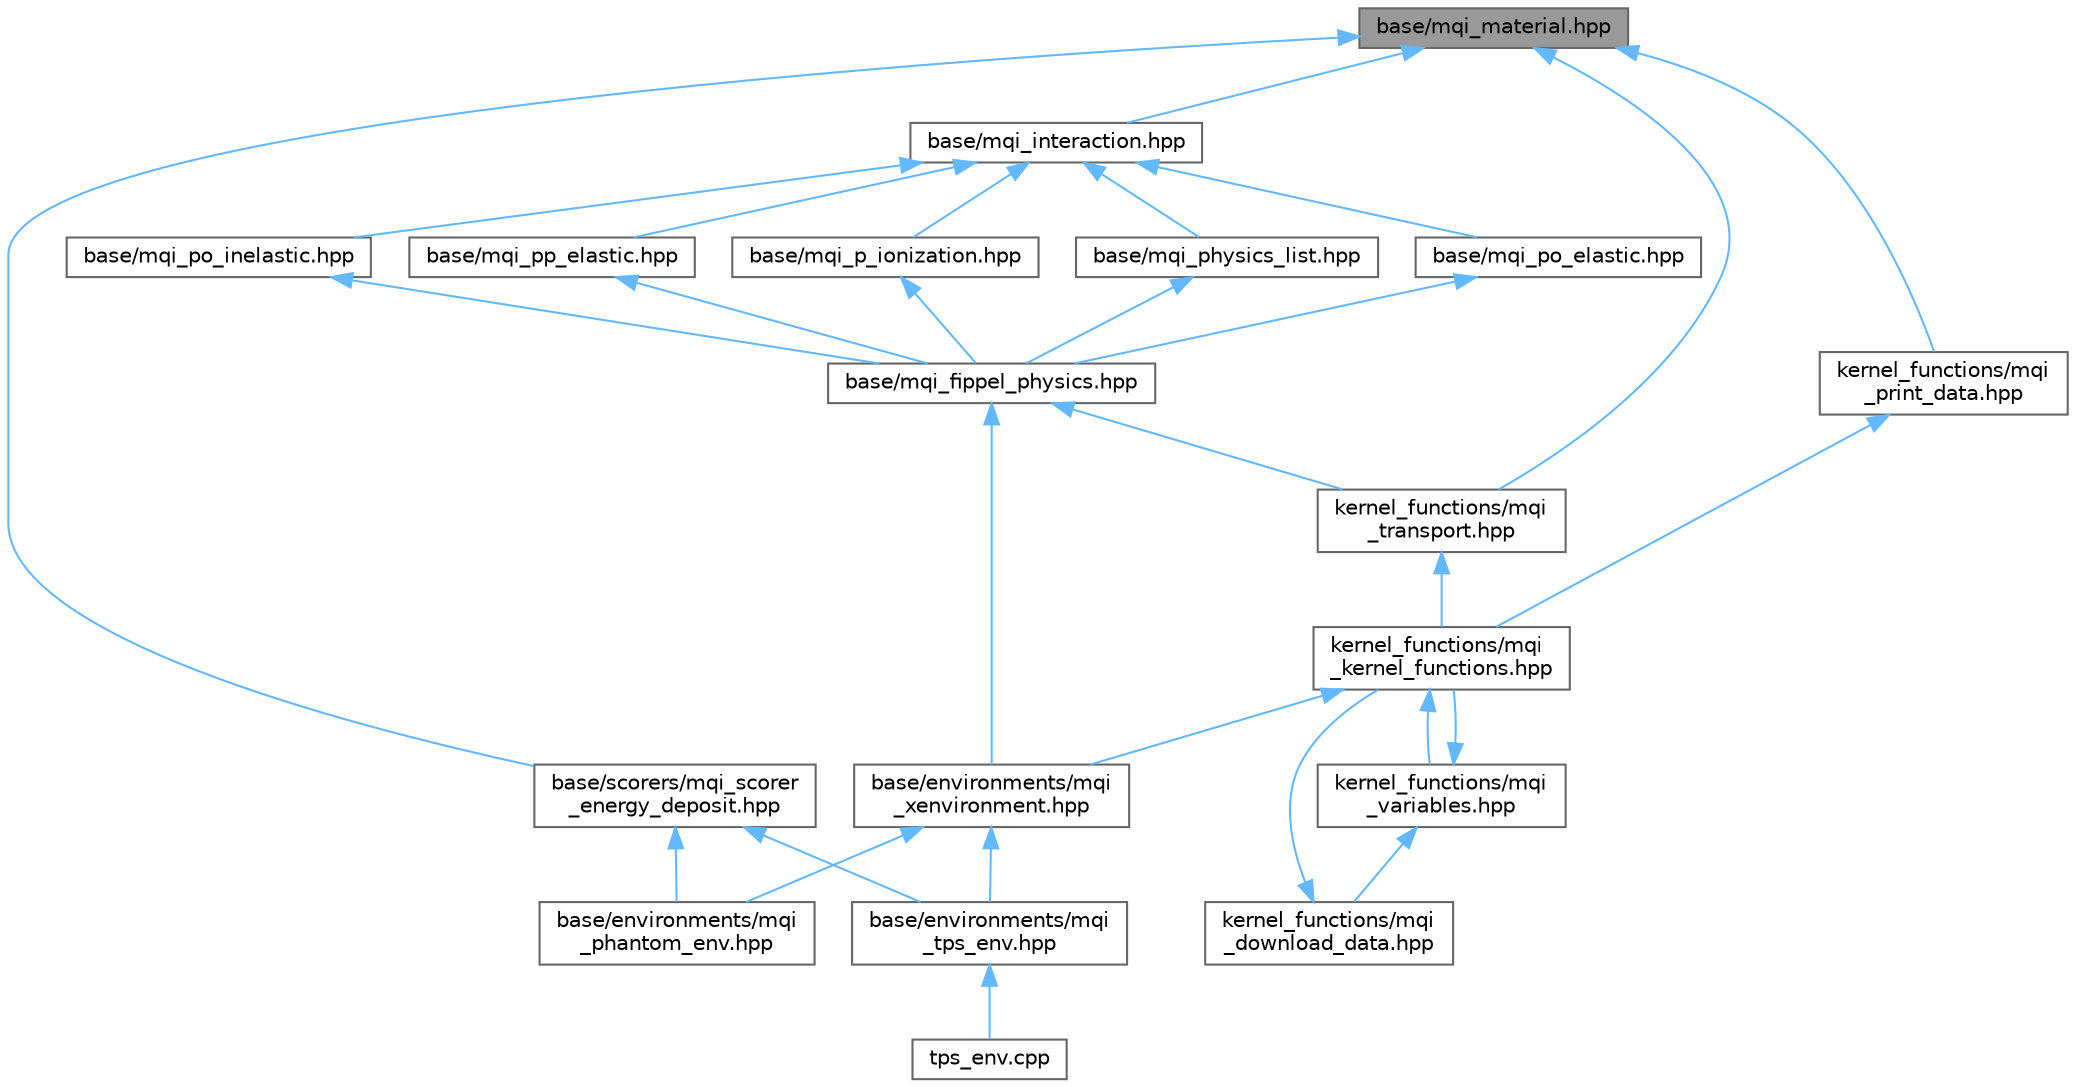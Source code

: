 digraph "base/mqi_material.hpp"
{
 // LATEX_PDF_SIZE
  bgcolor="transparent";
  edge [fontname=Helvetica,fontsize=10,labelfontname=Helvetica,labelfontsize=10];
  node [fontname=Helvetica,fontsize=10,shape=box,height=0.2,width=0.4];
  Node1 [id="Node000001",label="base/mqi_material.hpp",height=0.2,width=0.4,color="gray40", fillcolor="grey60", style="filled", fontcolor="black",tooltip="Includes the necessary headers for material definitions."];
  Node1 -> Node2 [id="edge1_Node000001_Node000002",dir="back",color="steelblue1",style="solid",tooltip=" "];
  Node2 [id="Node000002",label="base/mqi_interaction.hpp",height=0.2,width=0.4,color="grey40", fillcolor="white", style="filled",URL="$mqi__interaction_8hpp.html",tooltip="Defines the abstract base class for all physics interaction models."];
  Node2 -> Node3 [id="edge2_Node000002_Node000003",dir="back",color="steelblue1",style="solid",tooltip=" "];
  Node3 [id="Node000003",label="base/mqi_p_ionization.hpp",height=0.2,width=0.4,color="grey40", fillcolor="white", style="filled",URL="$mqi__p__ionization_8hpp.html",tooltip="Defines the proton ionization interaction model using tabulated data."];
  Node3 -> Node4 [id="edge3_Node000003_Node000004",dir="back",color="steelblue1",style="solid",tooltip=" "];
  Node4 [id="Node000004",label="base/mqi_fippel_physics.hpp",height=0.2,width=0.4,color="grey40", fillcolor="white", style="filled",URL="$mqi__fippel__physics_8hpp.html",tooltip="Implements a \"physics list\" for proton transport based on the Fippel model."];
  Node4 -> Node5 [id="edge4_Node000004_Node000005",dir="back",color="steelblue1",style="solid",tooltip=" "];
  Node5 [id="Node000005",label="base/environments/mqi\l_xenvironment.hpp",height=0.2,width=0.4,color="grey40", fillcolor="white", style="filled",URL="$mqi__xenvironment_8hpp.html",tooltip="This file defines the x_environment class, a virtual base class for creating Monte Carlo simulation e..."];
  Node5 -> Node6 [id="edge5_Node000005_Node000006",dir="back",color="steelblue1",style="solid",tooltip=" "];
  Node6 [id="Node000006",label="base/environments/mqi\l_phantom_env.hpp",height=0.2,width=0.4,color="grey40", fillcolor="white", style="filled",URL="$mqi__phantom__env_8hpp.html",tooltip=" "];
  Node5 -> Node7 [id="edge6_Node000005_Node000007",dir="back",color="steelblue1",style="solid",tooltip=" "];
  Node7 [id="Node000007",label="base/environments/mqi\l_tps_env.hpp",height=0.2,width=0.4,color="grey40", fillcolor="white", style="filled",URL="$mqi__tps__env_8hpp.html",tooltip=" "];
  Node7 -> Node8 [id="edge7_Node000007_Node000008",dir="back",color="steelblue1",style="solid",tooltip=" "];
  Node8 [id="Node000008",label="tps_env.cpp",height=0.2,width=0.4,color="grey40", fillcolor="white", style="filled",URL="$tps__env_8cpp.html",tooltip="Main entry point for running a Monte Carlo simulation using the Treatment Planning System (TPS) envir..."];
  Node4 -> Node9 [id="edge8_Node000004_Node000009",dir="back",color="steelblue1",style="solid",tooltip=" "];
  Node9 [id="Node000009",label="kernel_functions/mqi\l_transport.hpp",height=0.2,width=0.4,color="grey40", fillcolor="white", style="filled",URL="$mqi__transport_8hpp.html",tooltip=" "];
  Node9 -> Node10 [id="edge9_Node000009_Node000010",dir="back",color="steelblue1",style="solid",tooltip=" "];
  Node10 [id="Node000010",label="kernel_functions/mqi\l_kernel_functions.hpp",height=0.2,width=0.4,color="grey40", fillcolor="white", style="filled",URL="$mqi__kernel__functions_8hpp.html",tooltip="A convenience header that includes all CUDA kernel-related functions for the Moqui simulation engine."];
  Node10 -> Node5 [id="edge10_Node000010_Node000005",dir="back",color="steelblue1",style="solid",tooltip=" "];
  Node10 -> Node11 [id="edge11_Node000010_Node000011",dir="back",color="steelblue1",style="solid",tooltip=" "];
  Node11 [id="Node000011",label="kernel_functions/mqi\l_variables.hpp",height=0.2,width=0.4,color="grey40", fillcolor="white", style="filled",URL="$mqi__variables_8hpp.html",tooltip="Defines global variables for the Monte Carlo simulation."];
  Node11 -> Node12 [id="edge12_Node000011_Node000012",dir="back",color="steelblue1",style="solid",tooltip=" "];
  Node12 [id="Node000012",label="kernel_functions/mqi\l_download_data.hpp",height=0.2,width=0.4,color="grey40", fillcolor="white", style="filled",URL="$mqi__download__data_8hpp.html",tooltip=" "];
  Node12 -> Node10 [id="edge13_Node000012_Node000010",dir="back",color="steelblue1",style="solid",tooltip=" "];
  Node11 -> Node10 [id="edge14_Node000011_Node000010",dir="back",color="steelblue1",style="solid",tooltip=" "];
  Node2 -> Node13 [id="edge15_Node000002_Node000013",dir="back",color="steelblue1",style="solid",tooltip=" "];
  Node13 [id="Node000013",label="base/mqi_physics_list.hpp",height=0.2,width=0.4,color="grey40", fillcolor="white", style="filled",URL="$mqi__physics__list_8hpp.html",tooltip="Defines structures and classes for managing physics processes and parameters."];
  Node13 -> Node4 [id="edge16_Node000013_Node000004",dir="back",color="steelblue1",style="solid",tooltip=" "];
  Node2 -> Node14 [id="edge17_Node000002_Node000014",dir="back",color="steelblue1",style="solid",tooltip=" "];
  Node14 [id="Node000014",label="base/mqi_po_elastic.hpp",height=0.2,width=0.4,color="grey40", fillcolor="white", style="filled",URL="$mqi__po__elastic_8hpp.html",tooltip="Defines the proton-oxygen elastic scattering interaction models."];
  Node14 -> Node4 [id="edge18_Node000014_Node000004",dir="back",color="steelblue1",style="solid",tooltip=" "];
  Node2 -> Node15 [id="edge19_Node000002_Node000015",dir="back",color="steelblue1",style="solid",tooltip=" "];
  Node15 [id="Node000015",label="base/mqi_po_inelastic.hpp",height=0.2,width=0.4,color="grey40", fillcolor="white", style="filled",URL="$mqi__po__inelastic_8hpp.html",tooltip=" "];
  Node15 -> Node4 [id="edge20_Node000015_Node000004",dir="back",color="steelblue1",style="solid",tooltip=" "];
  Node2 -> Node16 [id="edge21_Node000002_Node000016",dir="back",color="steelblue1",style="solid",tooltip=" "];
  Node16 [id="Node000016",label="base/mqi_pp_elastic.hpp",height=0.2,width=0.4,color="grey40", fillcolor="white", style="filled",URL="$mqi__pp__elastic_8hpp.html",tooltip=" "];
  Node16 -> Node4 [id="edge22_Node000016_Node000004",dir="back",color="steelblue1",style="solid",tooltip=" "];
  Node1 -> Node17 [id="edge23_Node000001_Node000017",dir="back",color="steelblue1",style="solid",tooltip=" "];
  Node17 [id="Node000017",label="base/scorers/mqi_scorer\l_energy_deposit.hpp",height=0.2,width=0.4,color="grey40", fillcolor="white", style="filled",URL="$mqi__scorer__energy__deposit_8hpp.html",tooltip="Defines functions for \"scoring\" (calculating) physics quantities like dose and LET."];
  Node17 -> Node6 [id="edge24_Node000017_Node000006",dir="back",color="steelblue1",style="solid",tooltip=" "];
  Node17 -> Node7 [id="edge25_Node000017_Node000007",dir="back",color="steelblue1",style="solid",tooltip=" "];
  Node1 -> Node18 [id="edge26_Node000001_Node000018",dir="back",color="steelblue1",style="solid",tooltip=" "];
  Node18 [id="Node000018",label="kernel_functions/mqi\l_print_data.hpp",height=0.2,width=0.4,color="grey40", fillcolor="white", style="filled",URL="$mqi__print__data_8hpp.html",tooltip=" "];
  Node18 -> Node10 [id="edge27_Node000018_Node000010",dir="back",color="steelblue1",style="solid",tooltip=" "];
  Node1 -> Node9 [id="edge28_Node000001_Node000009",dir="back",color="steelblue1",style="solid",tooltip=" "];
}
